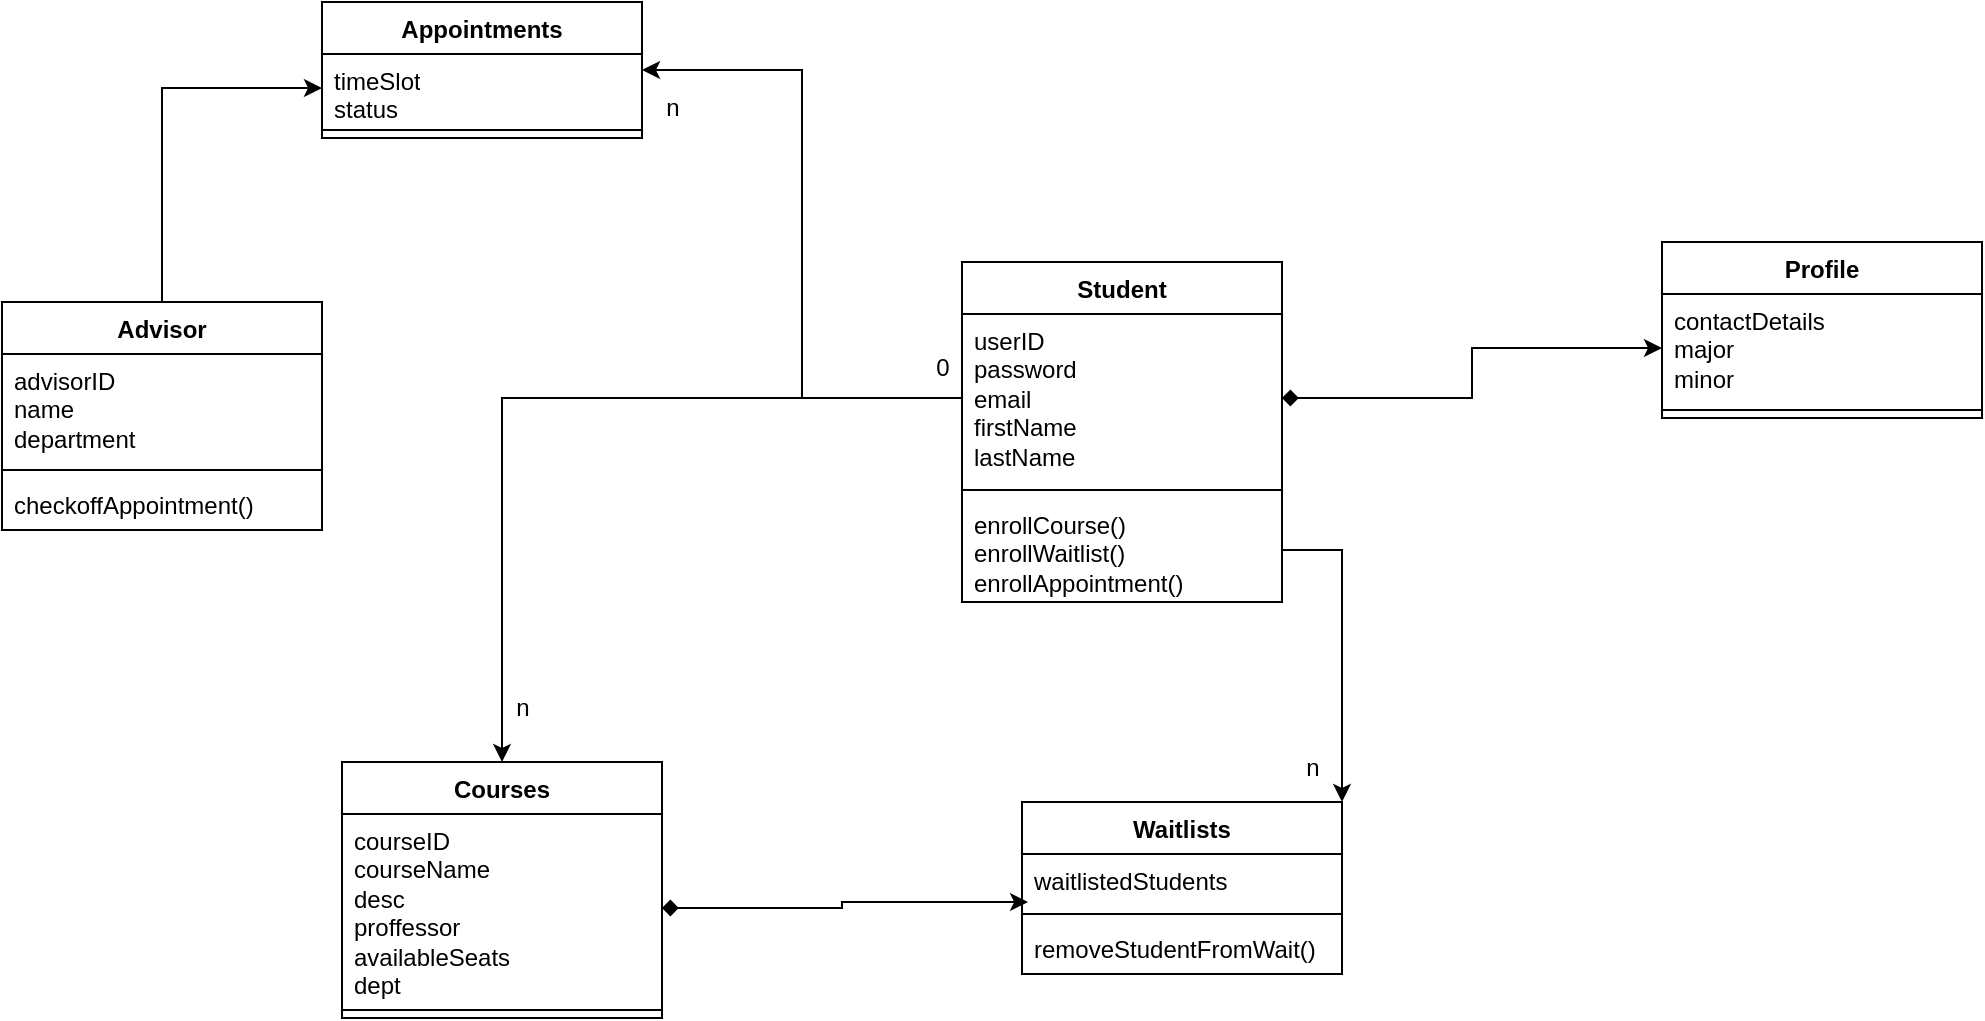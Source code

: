 <mxfile version="22.0.4" type="github">
  <diagram id="C5RBs43oDa-KdzZeNtuy" name="Page-1">
    <mxGraphModel dx="2261" dy="758" grid="1" gridSize="10" guides="1" tooltips="1" connect="1" arrows="1" fold="1" page="1" pageScale="1" pageWidth="827" pageHeight="1169" math="0" shadow="0">
      <root>
        <mxCell id="WIyWlLk6GJQsqaUBKTNV-0" />
        <mxCell id="WIyWlLk6GJQsqaUBKTNV-1" parent="WIyWlLk6GJQsqaUBKTNV-0" />
        <mxCell id="vHDyCQ4RkZ-QP8RhAM9h-11" value="Student" style="swimlane;fontStyle=1;align=center;verticalAlign=top;childLayout=stackLayout;horizontal=1;startSize=26;horizontalStack=0;resizeParent=1;resizeParentMax=0;resizeLast=0;collapsible=1;marginBottom=0;whiteSpace=wrap;html=1;" vertex="1" parent="WIyWlLk6GJQsqaUBKTNV-1">
          <mxGeometry x="150" y="140" width="160" height="170" as="geometry" />
        </mxCell>
        <mxCell id="vHDyCQ4RkZ-QP8RhAM9h-12" value="userID&lt;br&gt;password&lt;br&gt;email&lt;br&gt;firstName&lt;br&gt;lastName&lt;br&gt;" style="text;strokeColor=none;fillColor=none;align=left;verticalAlign=top;spacingLeft=4;spacingRight=4;overflow=hidden;rotatable=0;points=[[0,0.5],[1,0.5]];portConstraint=eastwest;whiteSpace=wrap;html=1;" vertex="1" parent="vHDyCQ4RkZ-QP8RhAM9h-11">
          <mxGeometry y="26" width="160" height="84" as="geometry" />
        </mxCell>
        <mxCell id="vHDyCQ4RkZ-QP8RhAM9h-13" value="" style="line;strokeWidth=1;fillColor=none;align=left;verticalAlign=middle;spacingTop=-1;spacingLeft=3;spacingRight=3;rotatable=0;labelPosition=right;points=[];portConstraint=eastwest;strokeColor=inherit;" vertex="1" parent="vHDyCQ4RkZ-QP8RhAM9h-11">
          <mxGeometry y="110" width="160" height="8" as="geometry" />
        </mxCell>
        <mxCell id="vHDyCQ4RkZ-QP8RhAM9h-14" value="enrollCourse()&lt;br&gt;enrollWaitlist()&lt;br&gt;enrollAppointment()&lt;br&gt;" style="text;strokeColor=none;fillColor=none;align=left;verticalAlign=top;spacingLeft=4;spacingRight=4;overflow=hidden;rotatable=0;points=[[0,0.5],[1,0.5]];portConstraint=eastwest;whiteSpace=wrap;html=1;" vertex="1" parent="vHDyCQ4RkZ-QP8RhAM9h-11">
          <mxGeometry y="118" width="160" height="52" as="geometry" />
        </mxCell>
        <mxCell id="vHDyCQ4RkZ-QP8RhAM9h-15" value="Profile" style="swimlane;fontStyle=1;align=center;verticalAlign=top;childLayout=stackLayout;horizontal=1;startSize=26;horizontalStack=0;resizeParent=1;resizeParentMax=0;resizeLast=0;collapsible=1;marginBottom=0;whiteSpace=wrap;html=1;" vertex="1" parent="WIyWlLk6GJQsqaUBKTNV-1">
          <mxGeometry x="500" y="130" width="160" height="88" as="geometry" />
        </mxCell>
        <mxCell id="vHDyCQ4RkZ-QP8RhAM9h-16" value="contactDetails&lt;br&gt;major&lt;br&gt;minor" style="text;strokeColor=none;fillColor=none;align=left;verticalAlign=top;spacingLeft=4;spacingRight=4;overflow=hidden;rotatable=0;points=[[0,0.5],[1,0.5]];portConstraint=eastwest;whiteSpace=wrap;html=1;" vertex="1" parent="vHDyCQ4RkZ-QP8RhAM9h-15">
          <mxGeometry y="26" width="160" height="54" as="geometry" />
        </mxCell>
        <mxCell id="vHDyCQ4RkZ-QP8RhAM9h-17" value="" style="line;strokeWidth=1;fillColor=none;align=left;verticalAlign=middle;spacingTop=-1;spacingLeft=3;spacingRight=3;rotatable=0;labelPosition=right;points=[];portConstraint=eastwest;strokeColor=inherit;" vertex="1" parent="vHDyCQ4RkZ-QP8RhAM9h-15">
          <mxGeometry y="80" width="160" height="8" as="geometry" />
        </mxCell>
        <mxCell id="vHDyCQ4RkZ-QP8RhAM9h-19" style="edgeStyle=orthogonalEdgeStyle;rounded=0;orthogonalLoop=1;jettySize=auto;html=1;exitX=1;exitY=0.5;exitDx=0;exitDy=0;entryX=0;entryY=0.5;entryDx=0;entryDy=0;startArrow=diamond;startFill=1;endArrow=classic;endFill=1;" edge="1" parent="WIyWlLk6GJQsqaUBKTNV-1" source="vHDyCQ4RkZ-QP8RhAM9h-12" target="vHDyCQ4RkZ-QP8RhAM9h-16">
          <mxGeometry relative="1" as="geometry" />
        </mxCell>
        <mxCell id="vHDyCQ4RkZ-QP8RhAM9h-20" value="Courses" style="swimlane;fontStyle=1;align=center;verticalAlign=top;childLayout=stackLayout;horizontal=1;startSize=26;horizontalStack=0;resizeParent=1;resizeParentMax=0;resizeLast=0;collapsible=1;marginBottom=0;whiteSpace=wrap;html=1;" vertex="1" parent="WIyWlLk6GJQsqaUBKTNV-1">
          <mxGeometry x="-160" y="390" width="160" height="128" as="geometry" />
        </mxCell>
        <mxCell id="vHDyCQ4RkZ-QP8RhAM9h-21" value="courseID&lt;br&gt;courseName&lt;br&gt;desc&lt;br&gt;proffessor&lt;br&gt;availableSeats&lt;br&gt;dept&lt;br&gt;" style="text;strokeColor=none;fillColor=none;align=left;verticalAlign=top;spacingLeft=4;spacingRight=4;overflow=hidden;rotatable=0;points=[[0,0.5],[1,0.5]];portConstraint=eastwest;whiteSpace=wrap;html=1;" vertex="1" parent="vHDyCQ4RkZ-QP8RhAM9h-20">
          <mxGeometry y="26" width="160" height="94" as="geometry" />
        </mxCell>
        <mxCell id="vHDyCQ4RkZ-QP8RhAM9h-22" value="" style="line;strokeWidth=1;fillColor=none;align=left;verticalAlign=middle;spacingTop=-1;spacingLeft=3;spacingRight=3;rotatable=0;labelPosition=right;points=[];portConstraint=eastwest;strokeColor=inherit;" vertex="1" parent="vHDyCQ4RkZ-QP8RhAM9h-20">
          <mxGeometry y="120" width="160" height="8" as="geometry" />
        </mxCell>
        <mxCell id="vHDyCQ4RkZ-QP8RhAM9h-24" value="Waitlists&lt;br&gt;" style="swimlane;fontStyle=1;align=center;verticalAlign=top;childLayout=stackLayout;horizontal=1;startSize=26;horizontalStack=0;resizeParent=1;resizeParentMax=0;resizeLast=0;collapsible=1;marginBottom=0;whiteSpace=wrap;html=1;" vertex="1" parent="WIyWlLk6GJQsqaUBKTNV-1">
          <mxGeometry x="180" y="410" width="160" height="86" as="geometry" />
        </mxCell>
        <mxCell id="vHDyCQ4RkZ-QP8RhAM9h-25" value="waitlistedStudents&lt;br&gt;" style="text;strokeColor=none;fillColor=none;align=left;verticalAlign=top;spacingLeft=4;spacingRight=4;overflow=hidden;rotatable=0;points=[[0,0.5],[1,0.5]];portConstraint=eastwest;whiteSpace=wrap;html=1;" vertex="1" parent="vHDyCQ4RkZ-QP8RhAM9h-24">
          <mxGeometry y="26" width="160" height="26" as="geometry" />
        </mxCell>
        <mxCell id="vHDyCQ4RkZ-QP8RhAM9h-26" value="" style="line;strokeWidth=1;fillColor=none;align=left;verticalAlign=middle;spacingTop=-1;spacingLeft=3;spacingRight=3;rotatable=0;labelPosition=right;points=[];portConstraint=eastwest;strokeColor=inherit;" vertex="1" parent="vHDyCQ4RkZ-QP8RhAM9h-24">
          <mxGeometry y="52" width="160" height="8" as="geometry" />
        </mxCell>
        <mxCell id="vHDyCQ4RkZ-QP8RhAM9h-27" value="removeStudentFromWait()" style="text;strokeColor=none;fillColor=none;align=left;verticalAlign=top;spacingLeft=4;spacingRight=4;overflow=hidden;rotatable=0;points=[[0,0.5],[1,0.5]];portConstraint=eastwest;whiteSpace=wrap;html=1;" vertex="1" parent="vHDyCQ4RkZ-QP8RhAM9h-24">
          <mxGeometry y="60" width="160" height="26" as="geometry" />
        </mxCell>
        <mxCell id="vHDyCQ4RkZ-QP8RhAM9h-32" value="Appointments&lt;br&gt;" style="swimlane;fontStyle=1;align=center;verticalAlign=top;childLayout=stackLayout;horizontal=1;startSize=26;horizontalStack=0;resizeParent=1;resizeParentMax=0;resizeLast=0;collapsible=1;marginBottom=0;whiteSpace=wrap;html=1;" vertex="1" parent="WIyWlLk6GJQsqaUBKTNV-1">
          <mxGeometry x="-170" y="10" width="160" height="68" as="geometry" />
        </mxCell>
        <mxCell id="vHDyCQ4RkZ-QP8RhAM9h-33" value="timeSlot&lt;br&gt;status" style="text;strokeColor=none;fillColor=none;align=left;verticalAlign=top;spacingLeft=4;spacingRight=4;overflow=hidden;rotatable=0;points=[[0,0.5],[1,0.5]];portConstraint=eastwest;whiteSpace=wrap;html=1;" vertex="1" parent="vHDyCQ4RkZ-QP8RhAM9h-32">
          <mxGeometry y="26" width="160" height="34" as="geometry" />
        </mxCell>
        <mxCell id="vHDyCQ4RkZ-QP8RhAM9h-34" value="" style="line;strokeWidth=1;fillColor=none;align=left;verticalAlign=middle;spacingTop=-1;spacingLeft=3;spacingRight=3;rotatable=0;labelPosition=right;points=[];portConstraint=eastwest;strokeColor=inherit;" vertex="1" parent="vHDyCQ4RkZ-QP8RhAM9h-32">
          <mxGeometry y="60" width="160" height="8" as="geometry" />
        </mxCell>
        <mxCell id="vHDyCQ4RkZ-QP8RhAM9h-37" style="edgeStyle=orthogonalEdgeStyle;rounded=0;orthogonalLoop=1;jettySize=auto;html=1;exitX=1;exitY=0.5;exitDx=0;exitDy=0;entryX=0.019;entryY=0.923;entryDx=0;entryDy=0;entryPerimeter=0;startArrow=diamond;startFill=1;endArrow=classic;endFill=1;" edge="1" parent="WIyWlLk6GJQsqaUBKTNV-1" source="vHDyCQ4RkZ-QP8RhAM9h-21" target="vHDyCQ4RkZ-QP8RhAM9h-25">
          <mxGeometry relative="1" as="geometry" />
        </mxCell>
        <mxCell id="vHDyCQ4RkZ-QP8RhAM9h-39" style="edgeStyle=orthogonalEdgeStyle;rounded=0;orthogonalLoop=1;jettySize=auto;html=1;exitX=0;exitY=0.5;exitDx=0;exitDy=0;entryX=0.5;entryY=0;entryDx=0;entryDy=0;" edge="1" parent="WIyWlLk6GJQsqaUBKTNV-1" source="vHDyCQ4RkZ-QP8RhAM9h-12" target="vHDyCQ4RkZ-QP8RhAM9h-20">
          <mxGeometry relative="1" as="geometry" />
        </mxCell>
        <mxCell id="vHDyCQ4RkZ-QP8RhAM9h-40" style="edgeStyle=orthogonalEdgeStyle;rounded=0;orthogonalLoop=1;jettySize=auto;html=1;exitX=0;exitY=0.5;exitDx=0;exitDy=0;entryX=1;entryY=0.5;entryDx=0;entryDy=0;" edge="1" parent="WIyWlLk6GJQsqaUBKTNV-1" source="vHDyCQ4RkZ-QP8RhAM9h-12" target="vHDyCQ4RkZ-QP8RhAM9h-32">
          <mxGeometry relative="1" as="geometry" />
        </mxCell>
        <mxCell id="vHDyCQ4RkZ-QP8RhAM9h-41" style="edgeStyle=orthogonalEdgeStyle;rounded=0;orthogonalLoop=1;jettySize=auto;html=1;exitX=1;exitY=0.5;exitDx=0;exitDy=0;entryX=1;entryY=0;entryDx=0;entryDy=0;" edge="1" parent="WIyWlLk6GJQsqaUBKTNV-1" source="vHDyCQ4RkZ-QP8RhAM9h-14" target="vHDyCQ4RkZ-QP8RhAM9h-24">
          <mxGeometry relative="1" as="geometry" />
        </mxCell>
        <mxCell id="vHDyCQ4RkZ-QP8RhAM9h-46" style="edgeStyle=orthogonalEdgeStyle;rounded=0;orthogonalLoop=1;jettySize=auto;html=1;exitX=0.5;exitY=0;exitDx=0;exitDy=0;entryX=0;entryY=0.5;entryDx=0;entryDy=0;" edge="1" parent="WIyWlLk6GJQsqaUBKTNV-1" source="vHDyCQ4RkZ-QP8RhAM9h-42" target="vHDyCQ4RkZ-QP8RhAM9h-33">
          <mxGeometry relative="1" as="geometry" />
        </mxCell>
        <mxCell id="vHDyCQ4RkZ-QP8RhAM9h-42" value="Advisor" style="swimlane;fontStyle=1;align=center;verticalAlign=top;childLayout=stackLayout;horizontal=1;startSize=26;horizontalStack=0;resizeParent=1;resizeParentMax=0;resizeLast=0;collapsible=1;marginBottom=0;whiteSpace=wrap;html=1;" vertex="1" parent="WIyWlLk6GJQsqaUBKTNV-1">
          <mxGeometry x="-330" y="160" width="160" height="114" as="geometry" />
        </mxCell>
        <mxCell id="vHDyCQ4RkZ-QP8RhAM9h-43" value="advisorID&lt;br&gt;name&lt;br&gt;department&lt;br&gt;" style="text;strokeColor=none;fillColor=none;align=left;verticalAlign=top;spacingLeft=4;spacingRight=4;overflow=hidden;rotatable=0;points=[[0,0.5],[1,0.5]];portConstraint=eastwest;whiteSpace=wrap;html=1;" vertex="1" parent="vHDyCQ4RkZ-QP8RhAM9h-42">
          <mxGeometry y="26" width="160" height="54" as="geometry" />
        </mxCell>
        <mxCell id="vHDyCQ4RkZ-QP8RhAM9h-44" value="" style="line;strokeWidth=1;fillColor=none;align=left;verticalAlign=middle;spacingTop=-1;spacingLeft=3;spacingRight=3;rotatable=0;labelPosition=right;points=[];portConstraint=eastwest;strokeColor=inherit;" vertex="1" parent="vHDyCQ4RkZ-QP8RhAM9h-42">
          <mxGeometry y="80" width="160" height="8" as="geometry" />
        </mxCell>
        <mxCell id="vHDyCQ4RkZ-QP8RhAM9h-45" value="checkoffAppointment()" style="text;strokeColor=none;fillColor=none;align=left;verticalAlign=top;spacingLeft=4;spacingRight=4;overflow=hidden;rotatable=0;points=[[0,0.5],[1,0.5]];portConstraint=eastwest;whiteSpace=wrap;html=1;" vertex="1" parent="vHDyCQ4RkZ-QP8RhAM9h-42">
          <mxGeometry y="88" width="160" height="26" as="geometry" />
        </mxCell>
        <mxCell id="vHDyCQ4RkZ-QP8RhAM9h-47" value="0" style="text;html=1;align=center;verticalAlign=middle;resizable=0;points=[];autosize=1;strokeColor=none;fillColor=none;" vertex="1" parent="WIyWlLk6GJQsqaUBKTNV-1">
          <mxGeometry x="125" y="178" width="30" height="30" as="geometry" />
        </mxCell>
        <mxCell id="vHDyCQ4RkZ-QP8RhAM9h-48" value="n&lt;br&gt;" style="text;html=1;align=center;verticalAlign=middle;resizable=0;points=[];autosize=1;strokeColor=none;fillColor=none;" vertex="1" parent="WIyWlLk6GJQsqaUBKTNV-1">
          <mxGeometry x="-10" y="48" width="30" height="30" as="geometry" />
        </mxCell>
        <mxCell id="vHDyCQ4RkZ-QP8RhAM9h-49" value="n" style="text;html=1;align=center;verticalAlign=middle;resizable=0;points=[];autosize=1;strokeColor=none;fillColor=none;" vertex="1" parent="WIyWlLk6GJQsqaUBKTNV-1">
          <mxGeometry x="-85" y="348" width="30" height="30" as="geometry" />
        </mxCell>
        <mxCell id="vHDyCQ4RkZ-QP8RhAM9h-50" value="n&lt;br&gt;" style="text;html=1;align=center;verticalAlign=middle;resizable=0;points=[];autosize=1;strokeColor=none;fillColor=none;" vertex="1" parent="WIyWlLk6GJQsqaUBKTNV-1">
          <mxGeometry x="310" y="378" width="30" height="30" as="geometry" />
        </mxCell>
      </root>
    </mxGraphModel>
  </diagram>
</mxfile>

